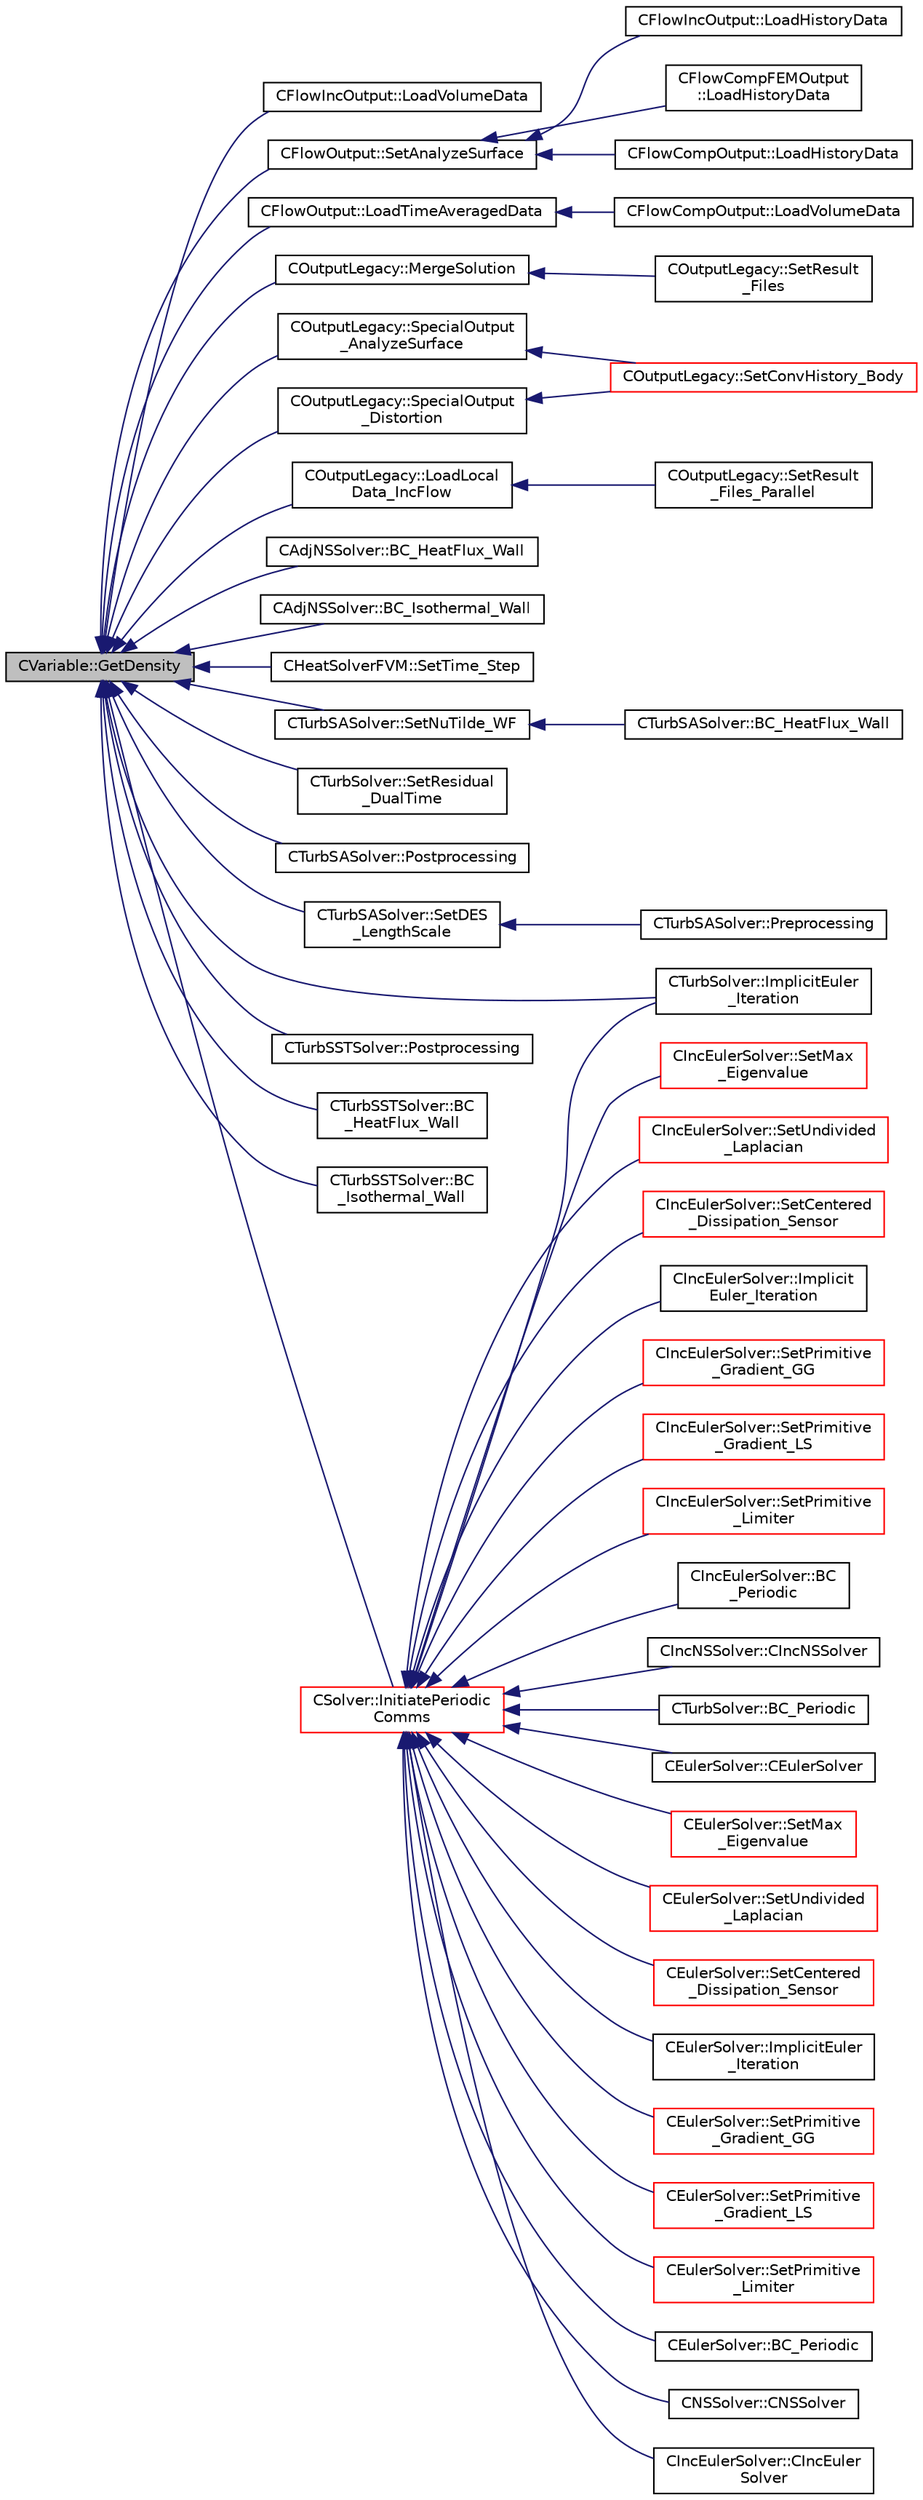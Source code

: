 digraph "CVariable::GetDensity"
{
  edge [fontname="Helvetica",fontsize="10",labelfontname="Helvetica",labelfontsize="10"];
  node [fontname="Helvetica",fontsize="10",shape=record];
  rankdir="LR";
  Node754 [label="CVariable::GetDensity",height=0.2,width=0.4,color="black", fillcolor="grey75", style="filled", fontcolor="black"];
  Node754 -> Node755 [dir="back",color="midnightblue",fontsize="10",style="solid",fontname="Helvetica"];
  Node755 [label="CFlowIncOutput::LoadVolumeData",height=0.2,width=0.4,color="black", fillcolor="white", style="filled",URL="$class_c_flow_inc_output.html#a72e2584bbcbcf7e3a94dae5344953f08",tooltip="Set the values of the volume output fields for a point. "];
  Node754 -> Node756 [dir="back",color="midnightblue",fontsize="10",style="solid",fontname="Helvetica"];
  Node756 [label="CFlowOutput::SetAnalyzeSurface",height=0.2,width=0.4,color="black", fillcolor="white", style="filled",URL="$class_c_flow_output.html#a3fce259b2fe0a624a311ef889f9ab36c",tooltip="Set flow surface output field values. "];
  Node756 -> Node757 [dir="back",color="midnightblue",fontsize="10",style="solid",fontname="Helvetica"];
  Node757 [label="CFlowCompFEMOutput\l::LoadHistoryData",height=0.2,width=0.4,color="black", fillcolor="white", style="filled",URL="$class_c_flow_comp_f_e_m_output.html#a0a4561b8ab0dffd1052f884062fd9710",tooltip="Load the history output field values. "];
  Node756 -> Node758 [dir="back",color="midnightblue",fontsize="10",style="solid",fontname="Helvetica"];
  Node758 [label="CFlowCompOutput::LoadHistoryData",height=0.2,width=0.4,color="black", fillcolor="white", style="filled",URL="$class_c_flow_comp_output.html#a393cb19a691990ee6e88f844eccc79ed",tooltip="Load the history output field values. "];
  Node756 -> Node759 [dir="back",color="midnightblue",fontsize="10",style="solid",fontname="Helvetica"];
  Node759 [label="CFlowIncOutput::LoadHistoryData",height=0.2,width=0.4,color="black", fillcolor="white", style="filled",URL="$class_c_flow_inc_output.html#a466112efa2e3a89cdd2456701a0480b5",tooltip="Load the history output field values. "];
  Node754 -> Node760 [dir="back",color="midnightblue",fontsize="10",style="solid",fontname="Helvetica"];
  Node760 [label="CFlowOutput::LoadTimeAveragedData",height=0.2,width=0.4,color="black", fillcolor="white", style="filled",URL="$class_c_flow_output.html#a06e1e2ea379be0a263729736b2108d7c",tooltip="Load the time averaged output fields. "];
  Node760 -> Node761 [dir="back",color="midnightblue",fontsize="10",style="solid",fontname="Helvetica"];
  Node761 [label="CFlowCompOutput::LoadVolumeData",height=0.2,width=0.4,color="black", fillcolor="white", style="filled",URL="$class_c_flow_comp_output.html#a4dbb2657e6ea72800af13ddf08789276",tooltip="Set the values of the volume output fields for a point. "];
  Node754 -> Node762 [dir="back",color="midnightblue",fontsize="10",style="solid",fontname="Helvetica"];
  Node762 [label="COutputLegacy::MergeSolution",height=0.2,width=0.4,color="black", fillcolor="white", style="filled",URL="$class_c_output_legacy.html#af30cc9d6a1d32da2af7043901a5914cf",tooltip="Merge the solution into a data structure used for output file writing. "];
  Node762 -> Node763 [dir="back",color="midnightblue",fontsize="10",style="solid",fontname="Helvetica"];
  Node763 [label="COutputLegacy::SetResult\l_Files",height=0.2,width=0.4,color="black", fillcolor="white", style="filled",URL="$class_c_output_legacy.html#aa817439538e8cf82f82acbfa0bf7e735",tooltip="Writes and organizes the all the output files, except the history one, for serial computations..."];
  Node754 -> Node764 [dir="back",color="midnightblue",fontsize="10",style="solid",fontname="Helvetica"];
  Node764 [label="COutputLegacy::SpecialOutput\l_Distortion",height=0.2,width=0.4,color="black", fillcolor="white", style="filled",URL="$class_c_output_legacy.html#ae4824d60ecd7d71e592f259e8824e0ae",tooltip="Create and write the file with the flow coefficient on the surface. "];
  Node764 -> Node765 [dir="back",color="midnightblue",fontsize="10",style="solid",fontname="Helvetica"];
  Node765 [label="COutputLegacy::SetConvHistory_Body",height=0.2,width=0.4,color="red", fillcolor="white", style="filled",URL="$class_c_output_legacy.html#a217cc0d778a3828499189a9debee47c6",tooltip="Write the history file and the convergence on the screen for serial computations. ..."];
  Node754 -> Node771 [dir="back",color="midnightblue",fontsize="10",style="solid",fontname="Helvetica"];
  Node771 [label="COutputLegacy::LoadLocal\lData_IncFlow",height=0.2,width=0.4,color="black", fillcolor="white", style="filled",URL="$class_c_output_legacy.html#a2d955089c8894a2eb795970f06e7900d",tooltip="Load the desired solution data into a structure used for parallel reordering and output file writing ..."];
  Node771 -> Node772 [dir="back",color="midnightblue",fontsize="10",style="solid",fontname="Helvetica"];
  Node772 [label="COutputLegacy::SetResult\l_Files_Parallel",height=0.2,width=0.4,color="black", fillcolor="white", style="filled",URL="$class_c_output_legacy.html#a9e7832982d8237df4df455b027fd203b",tooltip="Writes and organizes the all the output files, except the history one, for parallel computations..."];
  Node754 -> Node773 [dir="back",color="midnightblue",fontsize="10",style="solid",fontname="Helvetica"];
  Node773 [label="COutputLegacy::SpecialOutput\l_AnalyzeSurface",height=0.2,width=0.4,color="black", fillcolor="white", style="filled",URL="$class_c_output_legacy.html#ae5bab3f07ff9b9d1434626add0d4d332",tooltip="Writes one dimensional output. "];
  Node773 -> Node765 [dir="back",color="midnightblue",fontsize="10",style="solid",fontname="Helvetica"];
  Node754 -> Node774 [dir="back",color="midnightblue",fontsize="10",style="solid",fontname="Helvetica"];
  Node774 [label="CAdjNSSolver::BC_HeatFlux_Wall",height=0.2,width=0.4,color="black", fillcolor="white", style="filled",URL="$class_c_adj_n_s_solver.html#a1a251c98efda4a84d7cd7751cc032113",tooltip="Impose via the residual or brute force the Navier-Stokes adjoint boundary condition (heat flux)..."];
  Node754 -> Node775 [dir="back",color="midnightblue",fontsize="10",style="solid",fontname="Helvetica"];
  Node775 [label="CAdjNSSolver::BC_Isothermal_Wall",height=0.2,width=0.4,color="black", fillcolor="white", style="filled",URL="$class_c_adj_n_s_solver.html#a20cd2fa256386da7791e11f40b701003",tooltip="Impose via the residual or brute force the Navier-Stokes adjoint boundary condition (heat flux)..."];
  Node754 -> Node776 [dir="back",color="midnightblue",fontsize="10",style="solid",fontname="Helvetica"];
  Node776 [label="CHeatSolverFVM::SetTime_Step",height=0.2,width=0.4,color="black", fillcolor="white", style="filled",URL="$class_c_heat_solver_f_v_m.html#a5d2dc86ae38a3f979cfce8bf7bccdaa8",tooltip="A virtual member. "];
  Node754 -> Node777 [dir="back",color="midnightblue",fontsize="10",style="solid",fontname="Helvetica"];
  Node777 [label="CTurbSolver::ImplicitEuler\l_Iteration",height=0.2,width=0.4,color="black", fillcolor="white", style="filled",URL="$class_c_turb_solver.html#af7a0ab68fbb2925c56863df97b3ea4ee",tooltip="Update the solution using an implicit solver. "];
  Node754 -> Node778 [dir="back",color="midnightblue",fontsize="10",style="solid",fontname="Helvetica"];
  Node778 [label="CTurbSolver::SetResidual\l_DualTime",height=0.2,width=0.4,color="black", fillcolor="white", style="filled",URL="$class_c_turb_solver.html#a2840547596044fd5b2242bb9199b1abe",tooltip="Set the total residual adding the term that comes from the Dual Time-Stepping Strategy. "];
  Node754 -> Node779 [dir="back",color="midnightblue",fontsize="10",style="solid",fontname="Helvetica"];
  Node779 [label="CTurbSASolver::Postprocessing",height=0.2,width=0.4,color="black", fillcolor="white", style="filled",URL="$class_c_turb_s_a_solver.html#ae10554d5dc71b23ba49d342921211197",tooltip="A virtual member. "];
  Node754 -> Node780 [dir="back",color="midnightblue",fontsize="10",style="solid",fontname="Helvetica"];
  Node780 [label="CTurbSASolver::SetNuTilde_WF",height=0.2,width=0.4,color="black", fillcolor="white", style="filled",URL="$class_c_turb_s_a_solver.html#a939bd9305ddd11a3079a9987bd832a5d",tooltip="Compute nu tilde from the wall functions. "];
  Node780 -> Node781 [dir="back",color="midnightblue",fontsize="10",style="solid",fontname="Helvetica"];
  Node781 [label="CTurbSASolver::BC_HeatFlux_Wall",height=0.2,width=0.4,color="black", fillcolor="white", style="filled",URL="$class_c_turb_s_a_solver.html#a19089784668fa7ece2bd0400405f0a47",tooltip="Impose the Navier-Stokes wall boundary condition. "];
  Node754 -> Node782 [dir="back",color="midnightblue",fontsize="10",style="solid",fontname="Helvetica"];
  Node782 [label="CTurbSASolver::SetDES\l_LengthScale",height=0.2,width=0.4,color="black", fillcolor="white", style="filled",URL="$class_c_turb_s_a_solver.html#abd9b44db73a48a35caa4215dd105b193",tooltip="A virtual member. "];
  Node782 -> Node783 [dir="back",color="midnightblue",fontsize="10",style="solid",fontname="Helvetica"];
  Node783 [label="CTurbSASolver::Preprocessing",height=0.2,width=0.4,color="black", fillcolor="white", style="filled",URL="$class_c_turb_s_a_solver.html#a225518dc5f0ca6ed894add826aaa16ea",tooltip="Restart residual and compute gradients. "];
  Node754 -> Node784 [dir="back",color="midnightblue",fontsize="10",style="solid",fontname="Helvetica"];
  Node784 [label="CTurbSSTSolver::Postprocessing",height=0.2,width=0.4,color="black", fillcolor="white", style="filled",URL="$class_c_turb_s_s_t_solver.html#aa5306eec5b89c3c229c2a4c41846eb4d",tooltip="Computes the eddy viscosity. "];
  Node754 -> Node785 [dir="back",color="midnightblue",fontsize="10",style="solid",fontname="Helvetica"];
  Node785 [label="CTurbSSTSolver::BC\l_HeatFlux_Wall",height=0.2,width=0.4,color="black", fillcolor="white", style="filled",URL="$class_c_turb_s_s_t_solver.html#a3fb14a09a1f73b3c1d556de3366635de",tooltip="Impose the Navier-Stokes wall boundary condition. "];
  Node754 -> Node786 [dir="back",color="midnightblue",fontsize="10",style="solid",fontname="Helvetica"];
  Node786 [label="CTurbSSTSolver::BC\l_Isothermal_Wall",height=0.2,width=0.4,color="black", fillcolor="white", style="filled",URL="$class_c_turb_s_s_t_solver.html#ab2b9d56afdd329a446483df2a599bc6e",tooltip="Impose the Navier-Stokes wall boundary condition. "];
  Node754 -> Node787 [dir="back",color="midnightblue",fontsize="10",style="solid",fontname="Helvetica"];
  Node787 [label="CSolver::InitiatePeriodic\lComms",height=0.2,width=0.4,color="red", fillcolor="white", style="filled",URL="$class_c_solver.html#aab8e1cac165d11ef85d9dd5588b3ea03",tooltip="Routine to load a solver quantity into the data structures for MPI periodic communication and to laun..."];
  Node787 -> Node788 [dir="back",color="midnightblue",fontsize="10",style="solid",fontname="Helvetica"];
  Node788 [label="CEulerSolver::CEulerSolver",height=0.2,width=0.4,color="black", fillcolor="white", style="filled",URL="$class_c_euler_solver.html#ae1e74218b4e943111b100d7ddcbd4db9"];
  Node787 -> Node789 [dir="back",color="midnightblue",fontsize="10",style="solid",fontname="Helvetica"];
  Node789 [label="CEulerSolver::SetMax\l_Eigenvalue",height=0.2,width=0.4,color="red", fillcolor="white", style="filled",URL="$class_c_euler_solver.html#a76f7fdf349ae41c6f0cf4df82b571fb1",tooltip="Compute the max eigenvalue. "];
  Node787 -> Node792 [dir="back",color="midnightblue",fontsize="10",style="solid",fontname="Helvetica"];
  Node792 [label="CEulerSolver::SetUndivided\l_Laplacian",height=0.2,width=0.4,color="red", fillcolor="white", style="filled",URL="$class_c_euler_solver.html#adc7c82a25b8be22b16b5452c1992744f",tooltip="Compute the undivided laplacian for the solution, except the energy equation. "];
  Node787 -> Node793 [dir="back",color="midnightblue",fontsize="10",style="solid",fontname="Helvetica"];
  Node793 [label="CEulerSolver::SetCentered\l_Dissipation_Sensor",height=0.2,width=0.4,color="red", fillcolor="white", style="filled",URL="$class_c_euler_solver.html#a2f4e3619ae65c63cbda1ef2098441ab4",tooltip="Compute a pressure sensor switch. "];
  Node787 -> Node794 [dir="back",color="midnightblue",fontsize="10",style="solid",fontname="Helvetica"];
  Node794 [label="CEulerSolver::ImplicitEuler\l_Iteration",height=0.2,width=0.4,color="black", fillcolor="white", style="filled",URL="$class_c_euler_solver.html#a4e8277fc44dc97c8d73fbe3347204372",tooltip="Update the solution using an implicit Euler scheme. "];
  Node787 -> Node795 [dir="back",color="midnightblue",fontsize="10",style="solid",fontname="Helvetica"];
  Node795 [label="CEulerSolver::SetPrimitive\l_Gradient_GG",height=0.2,width=0.4,color="red", fillcolor="white", style="filled",URL="$class_c_euler_solver.html#a74fb3b502b83371fcf0728ec546e039b",tooltip="Compute the gradient of the primitive variables using Green-Gauss method, and stores the result in th..."];
  Node787 -> Node796 [dir="back",color="midnightblue",fontsize="10",style="solid",fontname="Helvetica"];
  Node796 [label="CEulerSolver::SetPrimitive\l_Gradient_LS",height=0.2,width=0.4,color="red", fillcolor="white", style="filled",URL="$class_c_euler_solver.html#a734d5bd064215fb722477f39993155d4",tooltip="Compute the gradient of the primitive variables using a Least-Squares method, and stores the result i..."];
  Node787 -> Node797 [dir="back",color="midnightblue",fontsize="10",style="solid",fontname="Helvetica"];
  Node797 [label="CEulerSolver::SetPrimitive\l_Limiter",height=0.2,width=0.4,color="red", fillcolor="white", style="filled",URL="$class_c_euler_solver.html#a43004a7f0fad7a6d1f435144710bf13e",tooltip="Compute the limiter of the primitive variables. "];
  Node787 -> Node798 [dir="back",color="midnightblue",fontsize="10",style="solid",fontname="Helvetica"];
  Node798 [label="CEulerSolver::BC_Periodic",height=0.2,width=0.4,color="black", fillcolor="white", style="filled",URL="$class_c_euler_solver.html#a9bd458698ede3dffd1b4d1f974f39b03",tooltip="Impose a periodic boundary condition by summing contributions from the complete control volume..."];
  Node787 -> Node799 [dir="back",color="midnightblue",fontsize="10",style="solid",fontname="Helvetica"];
  Node799 [label="CNSSolver::CNSSolver",height=0.2,width=0.4,color="black", fillcolor="white", style="filled",URL="$class_c_n_s_solver.html#a2a8ad49c42b4546696e631cf44b7788b"];
  Node787 -> Node800 [dir="back",color="midnightblue",fontsize="10",style="solid",fontname="Helvetica"];
  Node800 [label="CIncEulerSolver::CIncEuler\lSolver",height=0.2,width=0.4,color="black", fillcolor="white", style="filled",URL="$class_c_inc_euler_solver.html#a91f644b8f9a00215bac5bcd31dfc06d8"];
  Node787 -> Node801 [dir="back",color="midnightblue",fontsize="10",style="solid",fontname="Helvetica"];
  Node801 [label="CIncEulerSolver::SetMax\l_Eigenvalue",height=0.2,width=0.4,color="red", fillcolor="white", style="filled",URL="$class_c_inc_euler_solver.html#ab804c5648aa5dd71ea12a57997167984",tooltip="Compute the max eigenvalue. "];
  Node787 -> Node804 [dir="back",color="midnightblue",fontsize="10",style="solid",fontname="Helvetica"];
  Node804 [label="CIncEulerSolver::SetUndivided\l_Laplacian",height=0.2,width=0.4,color="red", fillcolor="white", style="filled",URL="$class_c_inc_euler_solver.html#a8b5d7772432b9759213892a50621c329",tooltip="Compute the undivided laplacian for the solution, except the energy equation. "];
  Node787 -> Node805 [dir="back",color="midnightblue",fontsize="10",style="solid",fontname="Helvetica"];
  Node805 [label="CIncEulerSolver::SetCentered\l_Dissipation_Sensor",height=0.2,width=0.4,color="red", fillcolor="white", style="filled",URL="$class_c_inc_euler_solver.html#a2323a0e322236c24668be8750dbaf237",tooltip="Compute a pressure sensor switch. "];
  Node787 -> Node806 [dir="back",color="midnightblue",fontsize="10",style="solid",fontname="Helvetica"];
  Node806 [label="CIncEulerSolver::Implicit\lEuler_Iteration",height=0.2,width=0.4,color="black", fillcolor="white", style="filled",URL="$class_c_inc_euler_solver.html#ad84dd4225bb9d158c52b26e2f30f6fa7",tooltip="Update the solution using an implicit Euler scheme. "];
  Node787 -> Node807 [dir="back",color="midnightblue",fontsize="10",style="solid",fontname="Helvetica"];
  Node807 [label="CIncEulerSolver::SetPrimitive\l_Gradient_GG",height=0.2,width=0.4,color="red", fillcolor="white", style="filled",URL="$class_c_inc_euler_solver.html#a856a6db100c40b9c3df557d1dfe72c2b",tooltip="Compute the gradient of the primitive variables using Green-Gauss method, and stores the result in th..."];
  Node787 -> Node808 [dir="back",color="midnightblue",fontsize="10",style="solid",fontname="Helvetica"];
  Node808 [label="CIncEulerSolver::SetPrimitive\l_Gradient_LS",height=0.2,width=0.4,color="red", fillcolor="white", style="filled",URL="$class_c_inc_euler_solver.html#a3e3355cbeb9d265f4073cca113b9d46e",tooltip="Compute the gradient of the primitive variables using a Least-Squares method, and stores the result i..."];
  Node787 -> Node809 [dir="back",color="midnightblue",fontsize="10",style="solid",fontname="Helvetica"];
  Node809 [label="CIncEulerSolver::SetPrimitive\l_Limiter",height=0.2,width=0.4,color="red", fillcolor="white", style="filled",URL="$class_c_inc_euler_solver.html#a00bd56828c4e41ec3ff1e8753cb320ec",tooltip="Compute the limiter of the primitive variables. "];
  Node787 -> Node810 [dir="back",color="midnightblue",fontsize="10",style="solid",fontname="Helvetica"];
  Node810 [label="CIncEulerSolver::BC\l_Periodic",height=0.2,width=0.4,color="black", fillcolor="white", style="filled",URL="$class_c_inc_euler_solver.html#a994af5dbe296f8a1873e416c3b2fc2a7",tooltip="Impose a periodic boundary condition by summing contributions from the complete control volume..."];
  Node787 -> Node811 [dir="back",color="midnightblue",fontsize="10",style="solid",fontname="Helvetica"];
  Node811 [label="CIncNSSolver::CIncNSSolver",height=0.2,width=0.4,color="black", fillcolor="white", style="filled",URL="$class_c_inc_n_s_solver.html#a82152ac7e91fb1c5c073d98a1f08e2aa"];
  Node787 -> Node812 [dir="back",color="midnightblue",fontsize="10",style="solid",fontname="Helvetica"];
  Node812 [label="CTurbSolver::BC_Periodic",height=0.2,width=0.4,color="black", fillcolor="white", style="filled",URL="$class_c_turb_solver.html#a954cfdd45dfce9df024a30b558b54b25",tooltip="Impose a periodic boundary condition by summing contributions from the complete control volume..."];
  Node787 -> Node777 [dir="back",color="midnightblue",fontsize="10",style="solid",fontname="Helvetica"];
}
